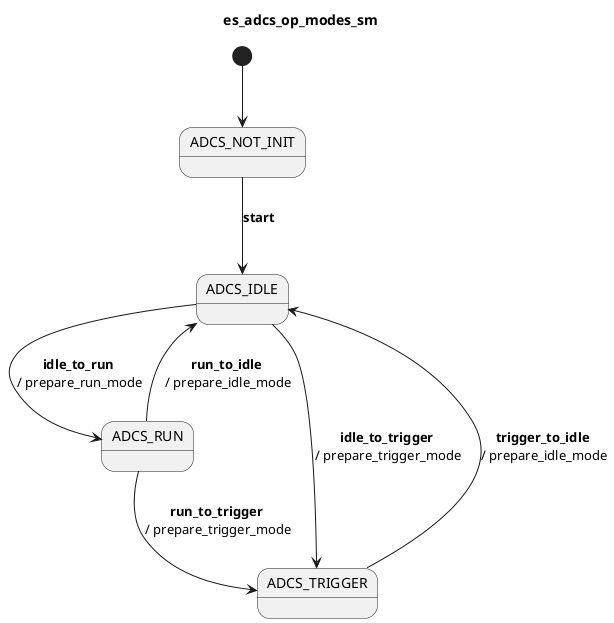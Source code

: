 @startuml
title <b>es_adcs_op_modes_sm
[*] --> ADCS_NOT_INIT
state ADCS_RUN
state ADCS_TRIGGER
state ADCS_IDLE
state ADCS_NOT_INIT

ADCS_RUN --> ADCS_IDLE: <b>run_to_idle</b> \n/ prepare_idle_mode
ADCS_RUN --> ADCS_TRIGGER: <b>run_to_trigger</b> \n/ prepare_trigger_mode
ADCS_TRIGGER --> ADCS_IDLE: <b>trigger_to_idle</b> \n/ prepare_idle_mode
ADCS_IDLE --> ADCS_RUN: <b>idle_to_run</b> \n/ prepare_run_mode
ADCS_IDLE --> ADCS_TRIGGER: <b>idle_to_trigger</b> \n/ prepare_trigger_mode
ADCS_NOT_INIT --> ADCS_IDLE: <b>start</b> \n
@enduml
